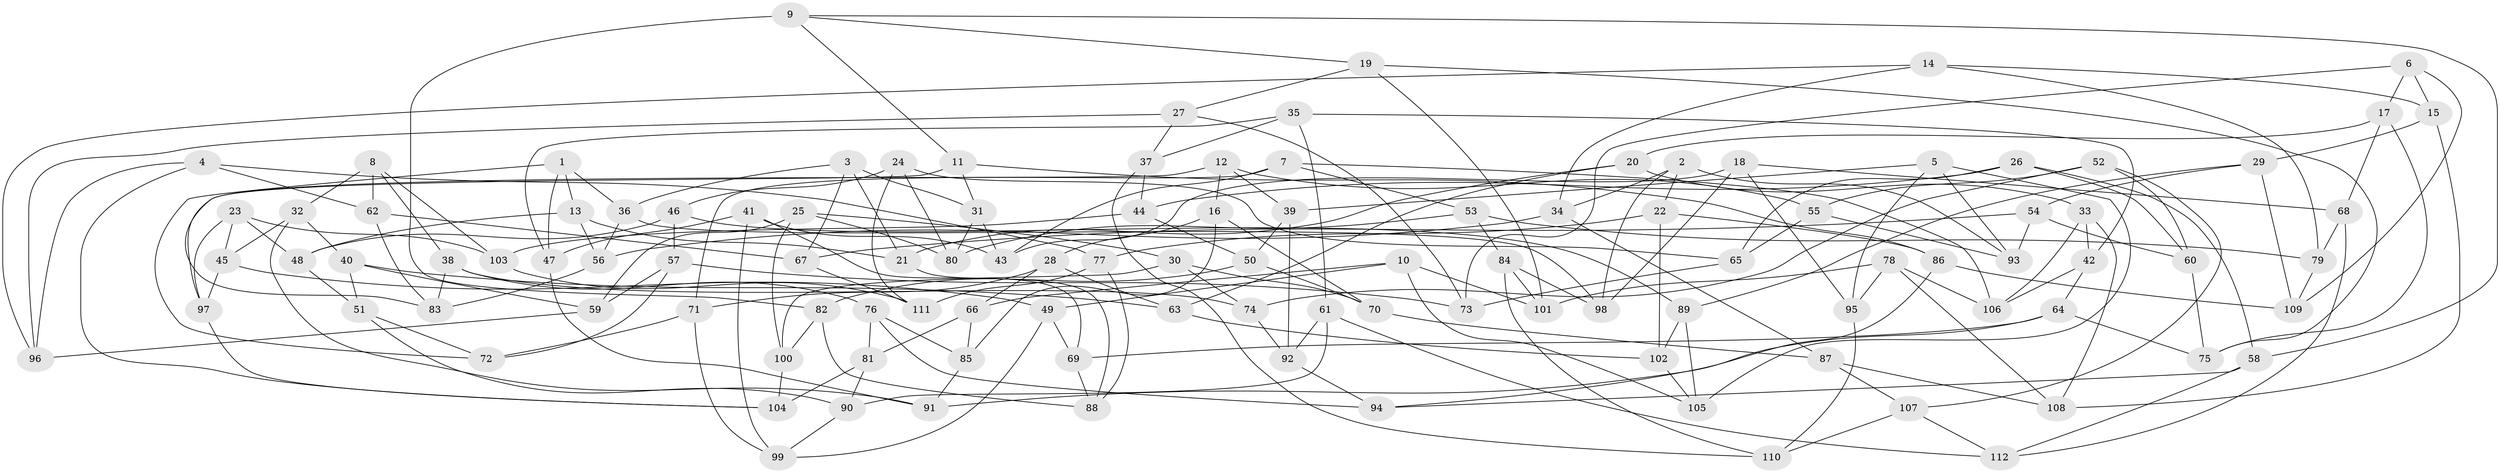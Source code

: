 // Generated by graph-tools (version 1.1) at 2025/03/03/09/25 03:03:03]
// undirected, 112 vertices, 224 edges
graph export_dot {
graph [start="1"]
  node [color=gray90,style=filled];
  1;
  2;
  3;
  4;
  5;
  6;
  7;
  8;
  9;
  10;
  11;
  12;
  13;
  14;
  15;
  16;
  17;
  18;
  19;
  20;
  21;
  22;
  23;
  24;
  25;
  26;
  27;
  28;
  29;
  30;
  31;
  32;
  33;
  34;
  35;
  36;
  37;
  38;
  39;
  40;
  41;
  42;
  43;
  44;
  45;
  46;
  47;
  48;
  49;
  50;
  51;
  52;
  53;
  54;
  55;
  56;
  57;
  58;
  59;
  60;
  61;
  62;
  63;
  64;
  65;
  66;
  67;
  68;
  69;
  70;
  71;
  72;
  73;
  74;
  75;
  76;
  77;
  78;
  79;
  80;
  81;
  82;
  83;
  84;
  85;
  86;
  87;
  88;
  89;
  90;
  91;
  92;
  93;
  94;
  95;
  96;
  97;
  98;
  99;
  100;
  101;
  102;
  103;
  104;
  105;
  106;
  107;
  108;
  109;
  110;
  111;
  112;
  1 -- 13;
  1 -- 72;
  1 -- 36;
  1 -- 47;
  2 -- 93;
  2 -- 34;
  2 -- 98;
  2 -- 22;
  3 -- 67;
  3 -- 31;
  3 -- 36;
  3 -- 21;
  4 -- 96;
  4 -- 104;
  4 -- 77;
  4 -- 62;
  5 -- 95;
  5 -- 105;
  5 -- 93;
  5 -- 39;
  6 -- 15;
  6 -- 17;
  6 -- 109;
  6 -- 73;
  7 -- 43;
  7 -- 106;
  7 -- 71;
  7 -- 53;
  8 -- 62;
  8 -- 103;
  8 -- 32;
  8 -- 38;
  9 -- 82;
  9 -- 58;
  9 -- 19;
  9 -- 11;
  10 -- 101;
  10 -- 105;
  10 -- 49;
  10 -- 66;
  11 -- 86;
  11 -- 83;
  11 -- 31;
  12 -- 97;
  12 -- 16;
  12 -- 39;
  12 -- 55;
  13 -- 21;
  13 -- 48;
  13 -- 56;
  14 -- 34;
  14 -- 96;
  14 -- 15;
  14 -- 79;
  15 -- 29;
  15 -- 108;
  16 -- 85;
  16 -- 70;
  16 -- 28;
  17 -- 75;
  17 -- 20;
  17 -- 68;
  18 -- 95;
  18 -- 98;
  18 -- 68;
  18 -- 43;
  19 -- 75;
  19 -- 27;
  19 -- 101;
  20 -- 63;
  20 -- 21;
  20 -- 33;
  21 -- 88;
  22 -- 102;
  22 -- 77;
  22 -- 86;
  23 -- 97;
  23 -- 45;
  23 -- 48;
  23 -- 103;
  24 -- 46;
  24 -- 80;
  24 -- 65;
  24 -- 111;
  25 -- 80;
  25 -- 30;
  25 -- 59;
  25 -- 100;
  26 -- 44;
  26 -- 58;
  26 -- 65;
  26 -- 60;
  27 -- 73;
  27 -- 96;
  27 -- 37;
  28 -- 66;
  28 -- 71;
  28 -- 63;
  29 -- 109;
  29 -- 54;
  29 -- 89;
  30 -- 74;
  30 -- 100;
  30 -- 70;
  31 -- 43;
  31 -- 80;
  32 -- 91;
  32 -- 40;
  32 -- 45;
  33 -- 108;
  33 -- 106;
  33 -- 42;
  34 -- 87;
  34 -- 56;
  35 -- 37;
  35 -- 42;
  35 -- 61;
  35 -- 47;
  36 -- 98;
  36 -- 56;
  37 -- 44;
  37 -- 110;
  38 -- 83;
  38 -- 76;
  38 -- 74;
  39 -- 92;
  39 -- 50;
  40 -- 63;
  40 -- 59;
  40 -- 51;
  41 -- 99;
  41 -- 69;
  41 -- 43;
  41 -- 47;
  42 -- 64;
  42 -- 106;
  44 -- 50;
  44 -- 103;
  45 -- 49;
  45 -- 97;
  46 -- 89;
  46 -- 57;
  46 -- 48;
  47 -- 91;
  48 -- 51;
  49 -- 99;
  49 -- 69;
  50 -- 82;
  50 -- 70;
  51 -- 72;
  51 -- 90;
  52 -- 74;
  52 -- 55;
  52 -- 60;
  52 -- 107;
  53 -- 79;
  53 -- 80;
  53 -- 84;
  54 -- 60;
  54 -- 93;
  54 -- 67;
  55 -- 93;
  55 -- 65;
  56 -- 83;
  57 -- 73;
  57 -- 72;
  57 -- 59;
  58 -- 94;
  58 -- 112;
  59 -- 96;
  60 -- 75;
  61 -- 112;
  61 -- 90;
  61 -- 92;
  62 -- 67;
  62 -- 83;
  63 -- 102;
  64 -- 69;
  64 -- 75;
  64 -- 91;
  65 -- 73;
  66 -- 81;
  66 -- 85;
  67 -- 111;
  68 -- 112;
  68 -- 79;
  69 -- 88;
  70 -- 87;
  71 -- 72;
  71 -- 99;
  74 -- 92;
  76 -- 85;
  76 -- 81;
  76 -- 94;
  77 -- 111;
  77 -- 88;
  78 -- 106;
  78 -- 101;
  78 -- 95;
  78 -- 108;
  79 -- 109;
  81 -- 90;
  81 -- 104;
  82 -- 100;
  82 -- 88;
  84 -- 110;
  84 -- 98;
  84 -- 101;
  85 -- 91;
  86 -- 109;
  86 -- 94;
  87 -- 108;
  87 -- 107;
  89 -- 105;
  89 -- 102;
  90 -- 99;
  92 -- 94;
  95 -- 110;
  97 -- 104;
  100 -- 104;
  102 -- 105;
  103 -- 111;
  107 -- 110;
  107 -- 112;
}
